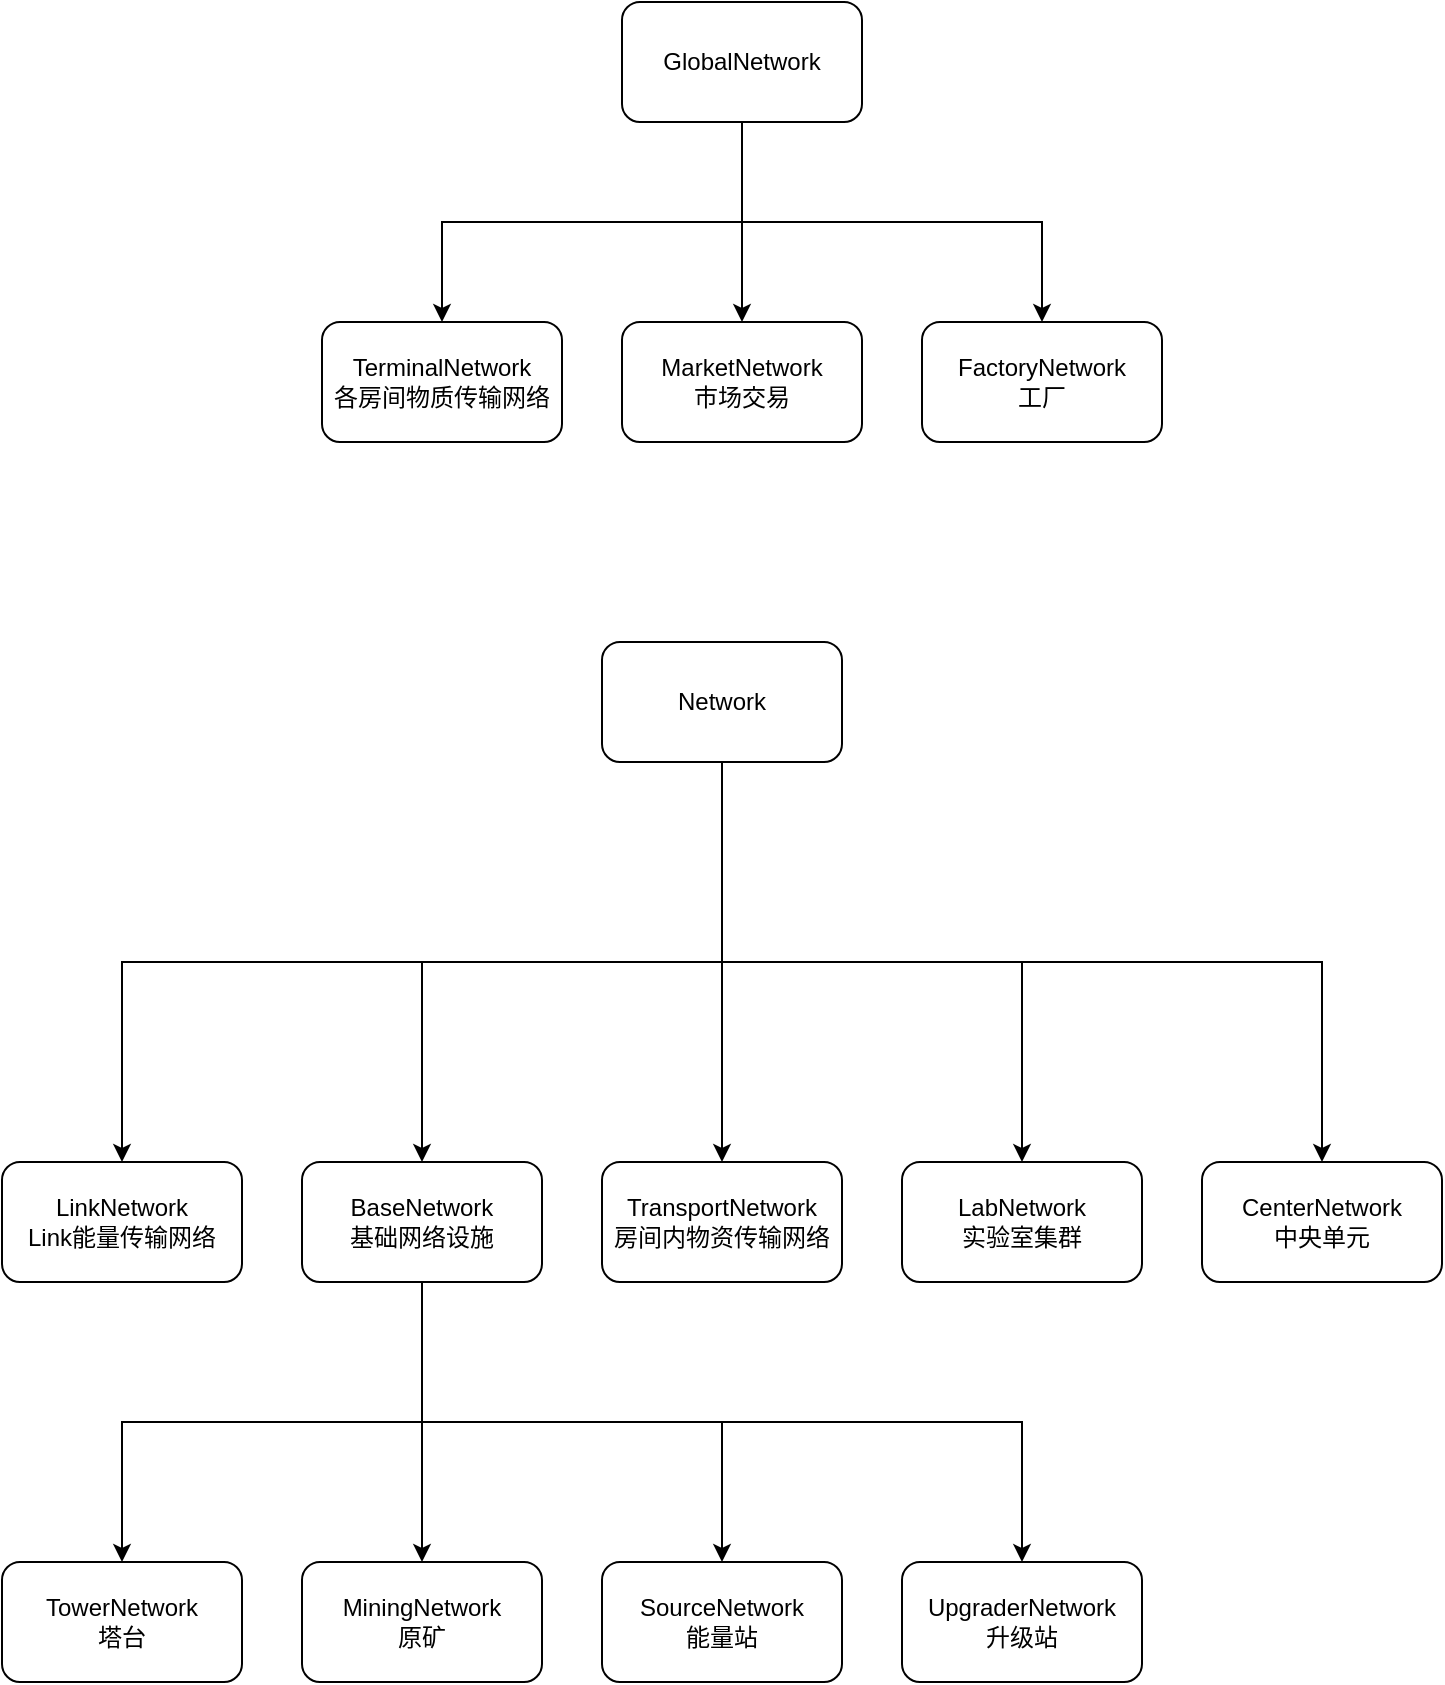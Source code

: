 <mxfile version="16.0.0" type="github">
  <diagram id="FJ65A4JryQL9uim0BBSM" name="第 1 页">
    <mxGraphModel dx="1422" dy="1942" grid="1" gridSize="10" guides="1" tooltips="1" connect="1" arrows="1" fold="1" page="1" pageScale="1" pageWidth="827" pageHeight="1169" background="none" math="0" shadow="0">
      <root>
        <mxCell id="0" />
        <mxCell id="1" parent="0" />
        <mxCell id="sVXR3pJQItcY3t586o-r-9" style="edgeStyle=orthogonalEdgeStyle;rounded=0;orthogonalLoop=1;jettySize=auto;html=1;exitX=0.5;exitY=1;exitDx=0;exitDy=0;entryX=0.5;entryY=0;entryDx=0;entryDy=0;" edge="1" parent="1" source="Uc51rwE_wF0YYzIz68TE-1" target="Uc51rwE_wF0YYzIz68TE-2">
          <mxGeometry relative="1" as="geometry" />
        </mxCell>
        <mxCell id="sVXR3pJQItcY3t586o-r-10" style="edgeStyle=orthogonalEdgeStyle;rounded=0;orthogonalLoop=1;jettySize=auto;html=1;exitX=0.5;exitY=1;exitDx=0;exitDy=0;entryX=0.5;entryY=0;entryDx=0;entryDy=0;" edge="1" parent="1" source="Uc51rwE_wF0YYzIz68TE-1" target="sVXR3pJQItcY3t586o-r-2">
          <mxGeometry relative="1" as="geometry" />
        </mxCell>
        <mxCell id="sVXR3pJQItcY3t586o-r-11" style="edgeStyle=orthogonalEdgeStyle;rounded=0;orthogonalLoop=1;jettySize=auto;html=1;exitX=0.5;exitY=1;exitDx=0;exitDy=0;" edge="1" parent="1" source="Uc51rwE_wF0YYzIz68TE-1" target="Uc51rwE_wF0YYzIz68TE-17">
          <mxGeometry relative="1" as="geometry" />
        </mxCell>
        <mxCell id="sVXR3pJQItcY3t586o-r-12" style="edgeStyle=orthogonalEdgeStyle;rounded=0;orthogonalLoop=1;jettySize=auto;html=1;exitX=0.5;exitY=1;exitDx=0;exitDy=0;entryX=0.5;entryY=0;entryDx=0;entryDy=0;" edge="1" parent="1" source="Uc51rwE_wF0YYzIz68TE-1" target="Uc51rwE_wF0YYzIz68TE-11">
          <mxGeometry relative="1" as="geometry" />
        </mxCell>
        <mxCell id="sVXR3pJQItcY3t586o-r-13" style="edgeStyle=orthogonalEdgeStyle;rounded=0;orthogonalLoop=1;jettySize=auto;html=1;exitX=0.5;exitY=1;exitDx=0;exitDy=0;entryX=0.5;entryY=0;entryDx=0;entryDy=0;" edge="1" parent="1" source="Uc51rwE_wF0YYzIz68TE-1" target="Uc51rwE_wF0YYzIz68TE-21">
          <mxGeometry relative="1" as="geometry" />
        </mxCell>
        <mxCell id="Uc51rwE_wF0YYzIz68TE-1" value="Network" style="rounded=1;whiteSpace=wrap;html=1;" parent="1" vertex="1">
          <mxGeometry x="300" width="120" height="60" as="geometry" />
        </mxCell>
        <mxCell id="Uc51rwE_wF0YYzIz68TE-2" value="LinkNetwork&lt;br&gt;Link能量传输网络" style="rounded=1;whiteSpace=wrap;html=1;" parent="1" vertex="1">
          <mxGeometry y="260" width="120" height="60" as="geometry" />
        </mxCell>
        <mxCell id="Uc51rwE_wF0YYzIz68TE-11" value="LabNetwork&lt;br&gt;实验室集群" style="rounded=1;whiteSpace=wrap;html=1;" parent="1" vertex="1">
          <mxGeometry x="450" y="260" width="120" height="60" as="geometry" />
        </mxCell>
        <mxCell id="Uc51rwE_wF0YYzIz68TE-17" value="TransportNetwork&lt;br&gt;房间内物资传输网络" style="rounded=1;whiteSpace=wrap;html=1;" parent="1" vertex="1">
          <mxGeometry x="300" y="260" width="120" height="60" as="geometry" />
        </mxCell>
        <mxCell id="Uc51rwE_wF0YYzIz68TE-21" value="CenterNetwork&lt;br&gt;中央单元" style="rounded=1;whiteSpace=wrap;html=1;" parent="1" vertex="1">
          <mxGeometry x="600" y="260" width="120" height="60" as="geometry" />
        </mxCell>
        <mxCell id="Uc51rwE_wF0YYzIz68TE-24" value="SourceNetwork&lt;br&gt;能量站" style="rounded=1;whiteSpace=wrap;html=1;" parent="1" vertex="1">
          <mxGeometry x="300" y="460" width="120" height="60" as="geometry" />
        </mxCell>
        <mxCell id="Uc51rwE_wF0YYzIz68TE-25" value="UpgraderNetwork&lt;br&gt;升级站" style="rounded=1;whiteSpace=wrap;html=1;" parent="1" vertex="1">
          <mxGeometry x="450" y="460" width="120" height="60" as="geometry" />
        </mxCell>
        <mxCell id="Uc51rwE_wF0YYzIz68TE-26" value="MiningNetwork&lt;br&gt;原矿" style="rounded=1;whiteSpace=wrap;html=1;" parent="1" vertex="1">
          <mxGeometry x="150" y="460" width="120" height="60" as="geometry" />
        </mxCell>
        <mxCell id="sVXR3pJQItcY3t586o-r-5" style="edgeStyle=orthogonalEdgeStyle;rounded=0;orthogonalLoop=1;jettySize=auto;html=1;exitX=0.5;exitY=1;exitDx=0;exitDy=0;entryX=0.5;entryY=0;entryDx=0;entryDy=0;" edge="1" parent="1" source="sVXR3pJQItcY3t586o-r-2" target="sVXR3pJQItcY3t586o-r-3">
          <mxGeometry relative="1" as="geometry" />
        </mxCell>
        <mxCell id="sVXR3pJQItcY3t586o-r-6" style="edgeStyle=orthogonalEdgeStyle;rounded=0;orthogonalLoop=1;jettySize=auto;html=1;exitX=0.5;exitY=1;exitDx=0;exitDy=0;entryX=0.5;entryY=0;entryDx=0;entryDy=0;" edge="1" parent="1" source="sVXR3pJQItcY3t586o-r-2" target="Uc51rwE_wF0YYzIz68TE-26">
          <mxGeometry relative="1" as="geometry" />
        </mxCell>
        <mxCell id="sVXR3pJQItcY3t586o-r-7" style="edgeStyle=orthogonalEdgeStyle;rounded=0;orthogonalLoop=1;jettySize=auto;html=1;exitX=0.5;exitY=1;exitDx=0;exitDy=0;entryX=0.5;entryY=0;entryDx=0;entryDy=0;" edge="1" parent="1" source="sVXR3pJQItcY3t586o-r-2" target="Uc51rwE_wF0YYzIz68TE-24">
          <mxGeometry relative="1" as="geometry" />
        </mxCell>
        <mxCell id="sVXR3pJQItcY3t586o-r-8" style="edgeStyle=orthogonalEdgeStyle;rounded=0;orthogonalLoop=1;jettySize=auto;html=1;exitX=0.5;exitY=1;exitDx=0;exitDy=0;entryX=0.5;entryY=0;entryDx=0;entryDy=0;" edge="1" parent="1" source="sVXR3pJQItcY3t586o-r-2" target="Uc51rwE_wF0YYzIz68TE-25">
          <mxGeometry relative="1" as="geometry" />
        </mxCell>
        <mxCell id="sVXR3pJQItcY3t586o-r-2" value="BaseNetwork&lt;br&gt;基础网络设施" style="rounded=1;whiteSpace=wrap;html=1;" vertex="1" parent="1">
          <mxGeometry x="150" y="260" width="120" height="60" as="geometry" />
        </mxCell>
        <mxCell id="sVXR3pJQItcY3t586o-r-3" value="TowerNetwork&lt;br&gt;塔台" style="rounded=1;whiteSpace=wrap;html=1;" vertex="1" parent="1">
          <mxGeometry y="460" width="120" height="60" as="geometry" />
        </mxCell>
        <mxCell id="sVXR3pJQItcY3t586o-r-14" value="TerminalNetwork&lt;br&gt;各房间物质传输网络" style="rounded=1;whiteSpace=wrap;html=1;" vertex="1" parent="1">
          <mxGeometry x="160" y="-160" width="120" height="60" as="geometry" />
        </mxCell>
        <mxCell id="sVXR3pJQItcY3t586o-r-15" value="MarketNetwork&lt;br&gt;市场交易" style="rounded=1;whiteSpace=wrap;html=1;" vertex="1" parent="1">
          <mxGeometry x="310" y="-160" width="120" height="60" as="geometry" />
        </mxCell>
        <mxCell id="sVXR3pJQItcY3t586o-r-17" style="edgeStyle=orthogonalEdgeStyle;rounded=0;orthogonalLoop=1;jettySize=auto;html=1;exitX=0.5;exitY=1;exitDx=0;exitDy=0;entryX=0.5;entryY=0;entryDx=0;entryDy=0;" edge="1" parent="1" source="sVXR3pJQItcY3t586o-r-16" target="sVXR3pJQItcY3t586o-r-14">
          <mxGeometry relative="1" as="geometry" />
        </mxCell>
        <mxCell id="sVXR3pJQItcY3t586o-r-18" style="edgeStyle=orthogonalEdgeStyle;rounded=0;orthogonalLoop=1;jettySize=auto;html=1;exitX=0.5;exitY=1;exitDx=0;exitDy=0;entryX=0.5;entryY=0;entryDx=0;entryDy=0;" edge="1" parent="1" source="sVXR3pJQItcY3t586o-r-16" target="sVXR3pJQItcY3t586o-r-15">
          <mxGeometry relative="1" as="geometry" />
        </mxCell>
        <mxCell id="sVXR3pJQItcY3t586o-r-21" style="edgeStyle=orthogonalEdgeStyle;rounded=0;orthogonalLoop=1;jettySize=auto;html=1;exitX=0.5;exitY=1;exitDx=0;exitDy=0;entryX=0.5;entryY=0;entryDx=0;entryDy=0;" edge="1" parent="1" source="sVXR3pJQItcY3t586o-r-16" target="sVXR3pJQItcY3t586o-r-20">
          <mxGeometry relative="1" as="geometry" />
        </mxCell>
        <mxCell id="sVXR3pJQItcY3t586o-r-16" value="GlobalNetwork" style="rounded=1;whiteSpace=wrap;html=1;" vertex="1" parent="1">
          <mxGeometry x="310" y="-320" width="120" height="60" as="geometry" />
        </mxCell>
        <mxCell id="sVXR3pJQItcY3t586o-r-20" value="FactoryNetwork&lt;br&gt;工厂" style="rounded=1;whiteSpace=wrap;html=1;" vertex="1" parent="1">
          <mxGeometry x="460" y="-160" width="120" height="60" as="geometry" />
        </mxCell>
      </root>
    </mxGraphModel>
  </diagram>
</mxfile>
